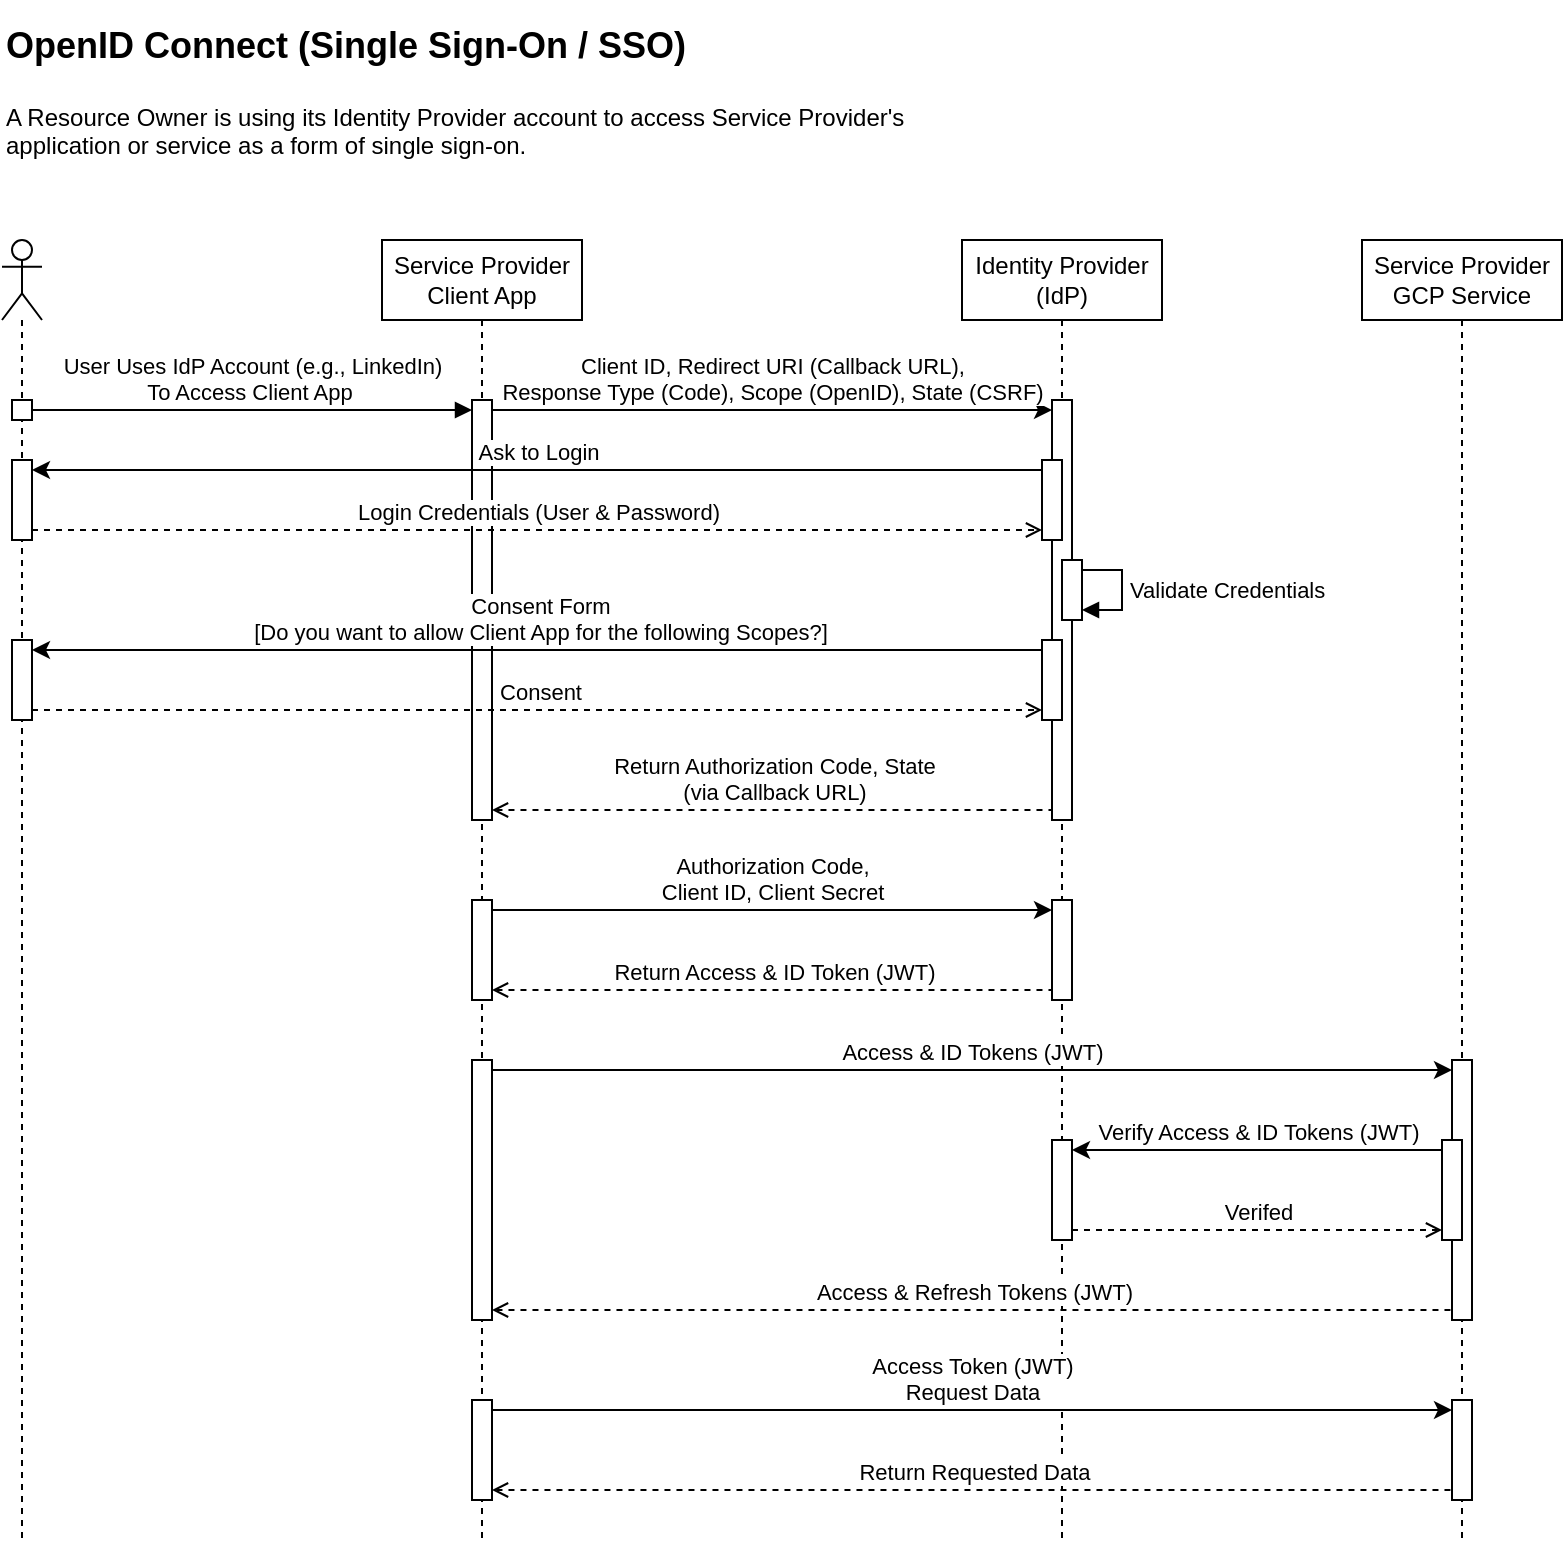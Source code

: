 <mxfile version="28.2.8">
  <diagram name="Page-1" id="gVQ29I2tpjpghWNaNWH4">
    <mxGraphModel dx="3242" dy="510" grid="1" gridSize="10" guides="1" tooltips="1" connect="1" arrows="1" fold="1" page="1" pageScale="1" pageWidth="1100" pageHeight="850" background="#ffffff" math="0" shadow="0">
      <root>
        <mxCell id="0" />
        <mxCell id="1" parent="0" />
        <mxCell id="yT4D8Bp4vNeKoLi51JnP-3" value="&lt;h1 style=&quot;margin-top: 0px;&quot;&gt;&lt;font style=&quot;font-size: 18px;&quot;&gt;OpenID Connect (Single Sign-On / SSO)&lt;/font&gt;&lt;/h1&gt;&lt;p&gt;A Resource Owner is using its Identity Provider account to access Service Provider&#39;s application or service as a form of single sign-on.&lt;/p&gt;" style="text;html=1;whiteSpace=wrap;overflow=hidden;rounded=0;" parent="1" vertex="1">
          <mxGeometry x="-2160" y="40" width="490" height="90" as="geometry" />
        </mxCell>
        <mxCell id="yT4D8Bp4vNeKoLi51JnP-4" value="&lt;div&gt;Service Provider Client App&lt;/div&gt;" style="shape=umlLifeline;perimeter=lifelinePerimeter;whiteSpace=wrap;html=1;container=1;dropTarget=0;collapsible=0;recursiveResize=0;outlineConnect=0;portConstraint=eastwest;newEdgeStyle={&quot;curved&quot;:0,&quot;rounded&quot;:0};" parent="1" vertex="1">
          <mxGeometry x="-1970" y="160" width="100" height="650" as="geometry" />
        </mxCell>
        <mxCell id="yT4D8Bp4vNeKoLi51JnP-19" value="" style="html=1;points=[[0,0,0,0,5],[0,1,0,0,-5],[1,0,0,0,5],[1,1,0,0,-5]];perimeter=orthogonalPerimeter;outlineConnect=0;targetShapes=umlLifeline;portConstraint=eastwest;newEdgeStyle={&quot;curved&quot;:0,&quot;rounded&quot;:0};" parent="yT4D8Bp4vNeKoLi51JnP-4" vertex="1">
          <mxGeometry x="45" y="80" width="10" height="210" as="geometry" />
        </mxCell>
        <mxCell id="yT4D8Bp4vNeKoLi51JnP-37" value="" style="html=1;points=[[0,0,0,0,5],[0,1,0,0,-5],[1,0,0,0,5],[1,1,0,0,-5]];perimeter=orthogonalPerimeter;outlineConnect=0;targetShapes=umlLifeline;portConstraint=eastwest;newEdgeStyle={&quot;curved&quot;:0,&quot;rounded&quot;:0};" parent="yT4D8Bp4vNeKoLi51JnP-4" vertex="1">
          <mxGeometry x="45" y="330" width="10" height="50" as="geometry" />
        </mxCell>
        <mxCell id="yT4D8Bp4vNeKoLi51JnP-41" value="" style="html=1;points=[[0,0,0,0,5],[0,1,0,0,-5],[1,0,0,0,5],[1,1,0,0,-5]];perimeter=orthogonalPerimeter;outlineConnect=0;targetShapes=umlLifeline;portConstraint=eastwest;newEdgeStyle={&quot;curved&quot;:0,&quot;rounded&quot;:0};" parent="yT4D8Bp4vNeKoLi51JnP-4" vertex="1">
          <mxGeometry x="45" y="410" width="10" height="130" as="geometry" />
        </mxCell>
        <mxCell id="yT4D8Bp4vNeKoLi51JnP-51" value="" style="html=1;points=[[0,0,0,0,5],[0,1,0,0,-5],[1,0,0,0,5],[1,1,0,0,-5]];perimeter=orthogonalPerimeter;outlineConnect=0;targetShapes=umlLifeline;portConstraint=eastwest;newEdgeStyle={&quot;curved&quot;:0,&quot;rounded&quot;:0};" parent="yT4D8Bp4vNeKoLi51JnP-4" vertex="1">
          <mxGeometry x="45" y="580" width="10" height="50" as="geometry" />
        </mxCell>
        <mxCell id="yT4D8Bp4vNeKoLi51JnP-5" value="Identity Provider (IdP)" style="shape=umlLifeline;perimeter=lifelinePerimeter;whiteSpace=wrap;html=1;container=1;dropTarget=0;collapsible=0;recursiveResize=0;outlineConnect=0;portConstraint=eastwest;newEdgeStyle={&quot;curved&quot;:0,&quot;rounded&quot;:0};" parent="1" vertex="1">
          <mxGeometry x="-1680" y="160" width="100" height="650" as="geometry" />
        </mxCell>
        <mxCell id="yT4D8Bp4vNeKoLi51JnP-21" value="" style="html=1;points=[[0,0,0,0,5],[0,1,0,0,-5],[1,0,0,0,5],[1,1,0,0,-5]];perimeter=orthogonalPerimeter;outlineConnect=0;targetShapes=umlLifeline;portConstraint=eastwest;newEdgeStyle={&quot;curved&quot;:0,&quot;rounded&quot;:0};" parent="yT4D8Bp4vNeKoLi51JnP-5" vertex="1">
          <mxGeometry x="45" y="80" width="10" height="210" as="geometry" />
        </mxCell>
        <mxCell id="yT4D8Bp4vNeKoLi51JnP-25" value="" style="html=1;points=[[0,0,0,0,5],[0,1,0,0,-5],[1,0,0,0,5],[1,1,0,0,-5]];perimeter=orthogonalPerimeter;outlineConnect=0;targetShapes=umlLifeline;portConstraint=eastwest;newEdgeStyle={&quot;curved&quot;:0,&quot;rounded&quot;:0};" parent="yT4D8Bp4vNeKoLi51JnP-5" vertex="1">
          <mxGeometry x="40" y="110" width="10" height="40" as="geometry" />
        </mxCell>
        <mxCell id="yT4D8Bp4vNeKoLi51JnP-30" value="" style="html=1;points=[[0,0,0,0,5],[0,1,0,0,-5],[1,0,0,0,5],[1,1,0,0,-5]];perimeter=orthogonalPerimeter;outlineConnect=0;targetShapes=umlLifeline;portConstraint=eastwest;newEdgeStyle={&quot;curved&quot;:0,&quot;rounded&quot;:0};" parent="yT4D8Bp4vNeKoLi51JnP-5" vertex="1">
          <mxGeometry x="50" y="160" width="10" height="30" as="geometry" />
        </mxCell>
        <mxCell id="yT4D8Bp4vNeKoLi51JnP-31" value="Validate Credentials" style="html=1;align=left;spacingLeft=2;endArrow=block;rounded=0;edgeStyle=orthogonalEdgeStyle;curved=0;rounded=0;" parent="yT4D8Bp4vNeKoLi51JnP-5" source="yT4D8Bp4vNeKoLi51JnP-30" target="yT4D8Bp4vNeKoLi51JnP-30" edge="1">
          <mxGeometry relative="1" as="geometry">
            <mxPoint x="80" y="340" as="sourcePoint" />
            <Array as="points" />
            <mxPoint x="115" y="360" as="targetPoint" />
          </mxGeometry>
        </mxCell>
        <mxCell id="yT4D8Bp4vNeKoLi51JnP-32" value="" style="html=1;points=[[0,0,0,0,5],[0,1,0,0,-5],[1,0,0,0,5],[1,1,0,0,-5]];perimeter=orthogonalPerimeter;outlineConnect=0;targetShapes=umlLifeline;portConstraint=eastwest;newEdgeStyle={&quot;curved&quot;:0,&quot;rounded&quot;:0};" parent="yT4D8Bp4vNeKoLi51JnP-5" vertex="1">
          <mxGeometry x="40" y="200" width="10" height="40" as="geometry" />
        </mxCell>
        <mxCell id="yT4D8Bp4vNeKoLi51JnP-38" value="" style="html=1;points=[[0,0,0,0,5],[0,1,0,0,-5],[1,0,0,0,5],[1,1,0,0,-5]];perimeter=orthogonalPerimeter;outlineConnect=0;targetShapes=umlLifeline;portConstraint=eastwest;newEdgeStyle={&quot;curved&quot;:0,&quot;rounded&quot;:0};" parent="yT4D8Bp4vNeKoLi51JnP-5" vertex="1">
          <mxGeometry x="45" y="330" width="10" height="50" as="geometry" />
        </mxCell>
        <mxCell id="yT4D8Bp4vNeKoLi51JnP-47" value="" style="html=1;points=[[0,0,0,0,5],[0,1,0,0,-5],[1,0,0,0,5],[1,1,0,0,-5]];perimeter=orthogonalPerimeter;outlineConnect=0;targetShapes=umlLifeline;portConstraint=eastwest;newEdgeStyle={&quot;curved&quot;:0,&quot;rounded&quot;:0};" parent="yT4D8Bp4vNeKoLi51JnP-5" vertex="1">
          <mxGeometry x="45" y="450" width="10" height="50" as="geometry" />
        </mxCell>
        <mxCell id="yT4D8Bp4vNeKoLi51JnP-7" value="Service Provider GCP Service" style="shape=umlLifeline;perimeter=lifelinePerimeter;whiteSpace=wrap;html=1;container=1;dropTarget=0;collapsible=0;recursiveResize=0;outlineConnect=0;portConstraint=eastwest;newEdgeStyle={&quot;curved&quot;:0,&quot;rounded&quot;:0};" parent="1" vertex="1">
          <mxGeometry x="-1480" y="160" width="100" height="650" as="geometry" />
        </mxCell>
        <mxCell id="yT4D8Bp4vNeKoLi51JnP-42" value="" style="html=1;points=[[0,0,0,0,5],[0,1,0,0,-5],[1,0,0,0,5],[1,1,0,0,-5]];perimeter=orthogonalPerimeter;outlineConnect=0;targetShapes=umlLifeline;portConstraint=eastwest;newEdgeStyle={&quot;curved&quot;:0,&quot;rounded&quot;:0};" parent="yT4D8Bp4vNeKoLi51JnP-7" vertex="1">
          <mxGeometry x="45" y="410" width="10" height="130" as="geometry" />
        </mxCell>
        <mxCell id="yT4D8Bp4vNeKoLi51JnP-48" value="" style="html=1;points=[[0,0,0,0,5],[0,1,0,0,-5],[1,0,0,0,5],[1,1,0,0,-5]];perimeter=orthogonalPerimeter;outlineConnect=0;targetShapes=umlLifeline;portConstraint=eastwest;newEdgeStyle={&quot;curved&quot;:0,&quot;rounded&quot;:0};" parent="yT4D8Bp4vNeKoLi51JnP-7" vertex="1">
          <mxGeometry x="40" y="450" width="10" height="50" as="geometry" />
        </mxCell>
        <mxCell id="yT4D8Bp4vNeKoLi51JnP-54" value="" style="html=1;points=[[0,0,0,0,5],[0,1,0,0,-5],[1,0,0,0,5],[1,1,0,0,-5]];perimeter=orthogonalPerimeter;outlineConnect=0;targetShapes=umlLifeline;portConstraint=eastwest;newEdgeStyle={&quot;curved&quot;:0,&quot;rounded&quot;:0};" parent="yT4D8Bp4vNeKoLi51JnP-7" vertex="1">
          <mxGeometry x="45" y="580" width="10" height="50" as="geometry" />
        </mxCell>
        <mxCell id="yT4D8Bp4vNeKoLi51JnP-15" value="" style="shape=umlLifeline;perimeter=lifelinePerimeter;whiteSpace=wrap;html=1;container=1;dropTarget=0;collapsible=0;recursiveResize=0;outlineConnect=0;portConstraint=eastwest;newEdgeStyle={&quot;curved&quot;:0,&quot;rounded&quot;:0};participant=umlActor;" parent="1" vertex="1">
          <mxGeometry x="-2160" y="160" width="20" height="650" as="geometry" />
        </mxCell>
        <mxCell id="yT4D8Bp4vNeKoLi51JnP-17" value="" style="html=1;points=[[0,0,0,0,5],[0,1,0,0,-5],[1,0,0,0,5],[1,1,0,0,-5]];perimeter=orthogonalPerimeter;outlineConnect=0;targetShapes=umlLifeline;portConstraint=eastwest;newEdgeStyle={&quot;curved&quot;:0,&quot;rounded&quot;:0};" parent="yT4D8Bp4vNeKoLi51JnP-15" vertex="1">
          <mxGeometry x="5" y="80" width="10" height="10" as="geometry" />
        </mxCell>
        <mxCell id="yT4D8Bp4vNeKoLi51JnP-24" value="" style="html=1;points=[[0,0,0,0,5],[0,1,0,0,-5],[1,0,0,0,5],[1,1,0,0,-5]];perimeter=orthogonalPerimeter;outlineConnect=0;targetShapes=umlLifeline;portConstraint=eastwest;newEdgeStyle={&quot;curved&quot;:0,&quot;rounded&quot;:0};" parent="yT4D8Bp4vNeKoLi51JnP-15" vertex="1">
          <mxGeometry x="5" y="110" width="10" height="40" as="geometry" />
        </mxCell>
        <mxCell id="yT4D8Bp4vNeKoLi51JnP-33" value="" style="html=1;points=[[0,0,0,0,5],[0,1,0,0,-5],[1,0,0,0,5],[1,1,0,0,-5]];perimeter=orthogonalPerimeter;outlineConnect=0;targetShapes=umlLifeline;portConstraint=eastwest;newEdgeStyle={&quot;curved&quot;:0,&quot;rounded&quot;:0};" parent="yT4D8Bp4vNeKoLi51JnP-15" vertex="1">
          <mxGeometry x="5" y="200" width="10" height="40" as="geometry" />
        </mxCell>
        <mxCell id="yT4D8Bp4vNeKoLi51JnP-18" value="&lt;div&gt;User Uses&amp;nbsp;IdP Account (e.g., LinkedIn)&lt;/div&gt;&lt;div&gt;To Access Client App&amp;nbsp;&lt;/div&gt;" style="html=1;verticalAlign=bottom;endArrow=block;curved=0;rounded=0;exitX=1;exitY=0;exitDx=0;exitDy=5;exitPerimeter=0;entryX=0;entryY=0;entryDx=0;entryDy=5;entryPerimeter=0;" parent="1" source="yT4D8Bp4vNeKoLi51JnP-17" target="yT4D8Bp4vNeKoLi51JnP-19" edge="1">
          <mxGeometry width="80" relative="1" as="geometry">
            <mxPoint x="-2100" y="230" as="sourcePoint" />
            <mxPoint x="-2020" y="310" as="targetPoint" />
          </mxGeometry>
        </mxCell>
        <mxCell id="yT4D8Bp4vNeKoLi51JnP-22" value="&lt;div&gt;Client ID, Redirect URI (Callback URL),&lt;/div&gt;&lt;div&gt;Response Type (Code), Scope (OpenID), State (CSRF)&lt;/div&gt;" style="html=1;verticalAlign=bottom;endArrow=classic;curved=0;rounded=0;exitX=1;exitY=0;exitDx=0;exitDy=5;exitPerimeter=0;entryX=0;entryY=0;entryDx=0;entryDy=5;entryPerimeter=0;endFill=1;" parent="1" source="yT4D8Bp4vNeKoLi51JnP-19" target="yT4D8Bp4vNeKoLi51JnP-21" edge="1">
          <mxGeometry width="80" relative="1" as="geometry">
            <mxPoint x="-1940" y="250" as="sourcePoint" />
            <mxPoint x="-1750" y="250" as="targetPoint" />
            <mxPoint as="offset" />
          </mxGeometry>
        </mxCell>
        <mxCell id="yT4D8Bp4vNeKoLi51JnP-26" value="Ask to Login" style="html=1;verticalAlign=bottom;endArrow=none;curved=0;rounded=0;entryX=0;entryY=0;entryDx=0;entryDy=5;entryPerimeter=0;startArrow=classic;startFill=1;endFill=0;exitX=1;exitY=0;exitDx=0;exitDy=5;exitPerimeter=0;shadow=0;" parent="1" source="yT4D8Bp4vNeKoLi51JnP-24" target="yT4D8Bp4vNeKoLi51JnP-25" edge="1">
          <mxGeometry width="80" relative="1" as="geometry">
            <mxPoint x="-2130" y="270" as="sourcePoint" />
            <mxPoint x="-1740" y="309.5" as="targetPoint" />
          </mxGeometry>
        </mxCell>
        <mxCell id="yT4D8Bp4vNeKoLi51JnP-27" value="Login Credentials (User &amp;amp; Password)" style="html=1;verticalAlign=bottom;endArrow=open;curved=0;rounded=0;entryX=0;entryY=1;entryDx=0;entryDy=-5;entryPerimeter=0;startArrow=none;startFill=0;endFill=0;exitX=1;exitY=1;exitDx=0;exitDy=-5;exitPerimeter=0;shadow=0;dashed=1;" parent="1" source="yT4D8Bp4vNeKoLi51JnP-24" target="yT4D8Bp4vNeKoLi51JnP-25" edge="1">
          <mxGeometry width="80" relative="1" as="geometry">
            <mxPoint x="-2030" y="590" as="sourcePoint" />
            <mxPoint x="-1645" y="590" as="targetPoint" />
          </mxGeometry>
        </mxCell>
        <mxCell id="yT4D8Bp4vNeKoLi51JnP-34" value="&lt;div&gt;Consent Form&lt;/div&gt;&lt;div&gt;[Do you want to allow Client App for the following Scopes?]&lt;/div&gt;" style="html=1;verticalAlign=bottom;endArrow=none;curved=0;rounded=0;entryX=0;entryY=0;entryDx=0;entryDy=5;entryPerimeter=0;startArrow=classic;startFill=1;endFill=0;exitX=1;exitY=0;exitDx=0;exitDy=5;exitPerimeter=0;shadow=0;" parent="1" source="yT4D8Bp4vNeKoLi51JnP-33" target="yT4D8Bp4vNeKoLi51JnP-32" edge="1">
          <mxGeometry x="0.003" width="80" relative="1" as="geometry">
            <mxPoint x="-1825" y="510" as="sourcePoint" />
            <mxPoint x="-1435" y="549.5" as="targetPoint" />
            <mxPoint as="offset" />
          </mxGeometry>
        </mxCell>
        <mxCell id="yT4D8Bp4vNeKoLi51JnP-35" value="Consent" style="html=1;verticalAlign=bottom;endArrow=open;curved=0;rounded=0;entryX=0;entryY=1;entryDx=0;entryDy=-5;entryPerimeter=0;startArrow=none;startFill=0;endFill=0;exitX=1;exitY=1;exitDx=0;exitDy=-5;exitPerimeter=0;shadow=0;dashed=1;" parent="1" source="yT4D8Bp4vNeKoLi51JnP-33" target="yT4D8Bp4vNeKoLi51JnP-32" edge="1">
          <mxGeometry x="0.003" width="80" relative="1" as="geometry">
            <mxPoint x="-1725" y="830" as="sourcePoint" />
            <mxPoint x="-1340" y="830" as="targetPoint" />
            <mxPoint as="offset" />
          </mxGeometry>
        </mxCell>
        <mxCell id="yT4D8Bp4vNeKoLi51JnP-36" value="&lt;div&gt;Return Authorization Code, State&lt;/div&gt;&lt;div&gt;(via Callback URL)&lt;/div&gt;" style="html=1;verticalAlign=bottom;endArrow=none;curved=0;rounded=0;entryX=0;entryY=1;entryDx=0;entryDy=-5;entryPerimeter=0;startArrow=open;startFill=0;endFill=0;shadow=0;dashed=1;exitX=1;exitY=1;exitDx=0;exitDy=-5;exitPerimeter=0;" parent="1" source="yT4D8Bp4vNeKoLi51JnP-19" target="yT4D8Bp4vNeKoLi51JnP-21" edge="1">
          <mxGeometry x="0.003" width="80" relative="1" as="geometry">
            <mxPoint x="-1860" y="410" as="sourcePoint" />
            <mxPoint x="-1475" y="410" as="targetPoint" />
            <mxPoint as="offset" />
          </mxGeometry>
        </mxCell>
        <mxCell id="yT4D8Bp4vNeKoLi51JnP-39" value="&lt;div&gt;Authorization Code,&lt;/div&gt;&lt;div&gt;Client ID, Client Secret&lt;/div&gt;" style="html=1;verticalAlign=bottom;endArrow=classic;curved=0;rounded=0;exitX=1;exitY=0;exitDx=0;exitDy=5;exitPerimeter=0;entryX=0;entryY=0;entryDx=0;entryDy=5;entryPerimeter=0;endFill=1;" parent="1" source="yT4D8Bp4vNeKoLi51JnP-37" target="yT4D8Bp4vNeKoLi51JnP-38" edge="1">
          <mxGeometry width="80" relative="1" as="geometry">
            <mxPoint x="-1840" y="550" as="sourcePoint" />
            <mxPoint x="-1650" y="550" as="targetPoint" />
          </mxGeometry>
        </mxCell>
        <mxCell id="yT4D8Bp4vNeKoLi51JnP-40" value="&lt;div&gt;Return Access &amp;amp; ID Token (JWT)&lt;/div&gt;" style="html=1;verticalAlign=bottom;endArrow=none;curved=0;rounded=0;entryX=0;entryY=1;entryDx=0;entryDy=-5;entryPerimeter=0;startArrow=open;startFill=0;endFill=0;shadow=0;dashed=1;exitX=1;exitY=1;exitDx=0;exitDy=-5;exitPerimeter=0;" parent="1" source="yT4D8Bp4vNeKoLi51JnP-37" target="yT4D8Bp4vNeKoLi51JnP-38" edge="1">
          <mxGeometry x="0.003" width="80" relative="1" as="geometry">
            <mxPoint x="-1820" y="610" as="sourcePoint" />
            <mxPoint x="-1630" y="610" as="targetPoint" />
            <mxPoint as="offset" />
          </mxGeometry>
        </mxCell>
        <mxCell id="yT4D8Bp4vNeKoLi51JnP-43" value="&lt;div&gt;Access &amp;amp; ID Tokens (JWT)&lt;/div&gt;" style="html=1;verticalAlign=bottom;endArrow=classic;curved=0;rounded=0;entryX=0;entryY=0;entryDx=0;entryDy=5;entryPerimeter=0;endFill=1;exitX=1;exitY=0;exitDx=0;exitDy=5;exitPerimeter=0;" parent="1" source="yT4D8Bp4vNeKoLi51JnP-41" target="yT4D8Bp4vNeKoLi51JnP-42" edge="1">
          <mxGeometry width="80" relative="1" as="geometry">
            <mxPoint x="-1940" y="580" as="sourcePoint" />
            <mxPoint x="-1750" y="580" as="targetPoint" />
          </mxGeometry>
        </mxCell>
        <mxCell id="yT4D8Bp4vNeKoLi51JnP-46" value="Access &amp;amp; Refresh Tokens (JWT)" style="html=1;verticalAlign=bottom;endArrow=none;curved=0;rounded=0;entryX=0;entryY=1;entryDx=0;entryDy=-5;entryPerimeter=0;startArrow=open;startFill=0;endFill=0;shadow=0;dashed=1;exitX=1;exitY=1;exitDx=0;exitDy=-5;exitPerimeter=0;" parent="1" source="yT4D8Bp4vNeKoLi51JnP-41" target="yT4D8Bp4vNeKoLi51JnP-42" edge="1">
          <mxGeometry x="0.003" width="80" relative="1" as="geometry">
            <mxPoint x="-1840" y="700" as="sourcePoint" />
            <mxPoint x="-1650" y="700" as="targetPoint" />
            <mxPoint as="offset" />
          </mxGeometry>
        </mxCell>
        <mxCell id="yT4D8Bp4vNeKoLi51JnP-49" value="Verify Access &amp;amp; ID Tokens (JWT)" style="html=1;verticalAlign=bottom;endArrow=none;curved=0;rounded=0;exitX=1;exitY=0;exitDx=0;exitDy=5;exitPerimeter=0;entryX=0;entryY=0;entryDx=0;entryDy=5;entryPerimeter=0;endFill=0;startArrow=classic;startFill=1;" parent="1" source="yT4D8Bp4vNeKoLi51JnP-47" target="yT4D8Bp4vNeKoLi51JnP-48" edge="1">
          <mxGeometry width="80" relative="1" as="geometry">
            <mxPoint x="-1840" y="595" as="sourcePoint" />
            <mxPoint x="-1545" y="650" as="targetPoint" />
          </mxGeometry>
        </mxCell>
        <mxCell id="yT4D8Bp4vNeKoLi51JnP-50" value="Verifed" style="html=1;verticalAlign=bottom;endArrow=open;curved=0;rounded=0;entryX=0;entryY=1;entryDx=0;entryDy=-5;entryPerimeter=0;startArrow=none;startFill=0;endFill=0;shadow=0;dashed=1;exitX=1;exitY=1;exitDx=0;exitDy=-5;exitPerimeter=0;" parent="1" source="yT4D8Bp4vNeKoLi51JnP-47" target="yT4D8Bp4vNeKoLi51JnP-48" edge="1">
          <mxGeometry x="0.003" width="80" relative="1" as="geometry">
            <mxPoint x="-1710" y="640" as="sourcePoint" />
            <mxPoint x="-1525" y="710" as="targetPoint" />
            <mxPoint as="offset" />
          </mxGeometry>
        </mxCell>
        <mxCell id="yT4D8Bp4vNeKoLi51JnP-52" value="&lt;div&gt;Access Token (JWT)&lt;/div&gt;&lt;div&gt;Request Data&lt;/div&gt;" style="html=1;verticalAlign=bottom;endArrow=classic;curved=0;rounded=0;exitX=1;exitY=0;exitDx=0;exitDy=5;exitPerimeter=0;entryX=0;entryY=0;entryDx=0;entryDy=5;entryPerimeter=0;endFill=1;" parent="1" source="yT4D8Bp4vNeKoLi51JnP-51" target="yT4D8Bp4vNeKoLi51JnP-54" edge="1">
          <mxGeometry width="80" relative="1" as="geometry">
            <mxPoint x="-1840" y="800" as="sourcePoint" />
            <mxPoint x="-1635" y="745" as="targetPoint" />
          </mxGeometry>
        </mxCell>
        <mxCell id="yT4D8Bp4vNeKoLi51JnP-53" value="Return Requested Data" style="html=1;verticalAlign=bottom;endArrow=none;curved=0;rounded=0;entryX=0;entryY=1;entryDx=0;entryDy=-5;entryPerimeter=0;startArrow=open;startFill=0;endFill=0;shadow=0;dashed=1;exitX=1;exitY=1;exitDx=0;exitDy=-5;exitPerimeter=0;" parent="1" source="yT4D8Bp4vNeKoLi51JnP-51" target="yT4D8Bp4vNeKoLi51JnP-54" edge="1">
          <mxGeometry x="0.003" width="80" relative="1" as="geometry">
            <mxPoint x="-1820" y="860" as="sourcePoint" />
            <mxPoint x="-1635" y="785" as="targetPoint" />
            <mxPoint as="offset" />
          </mxGeometry>
        </mxCell>
      </root>
    </mxGraphModel>
  </diagram>
</mxfile>
